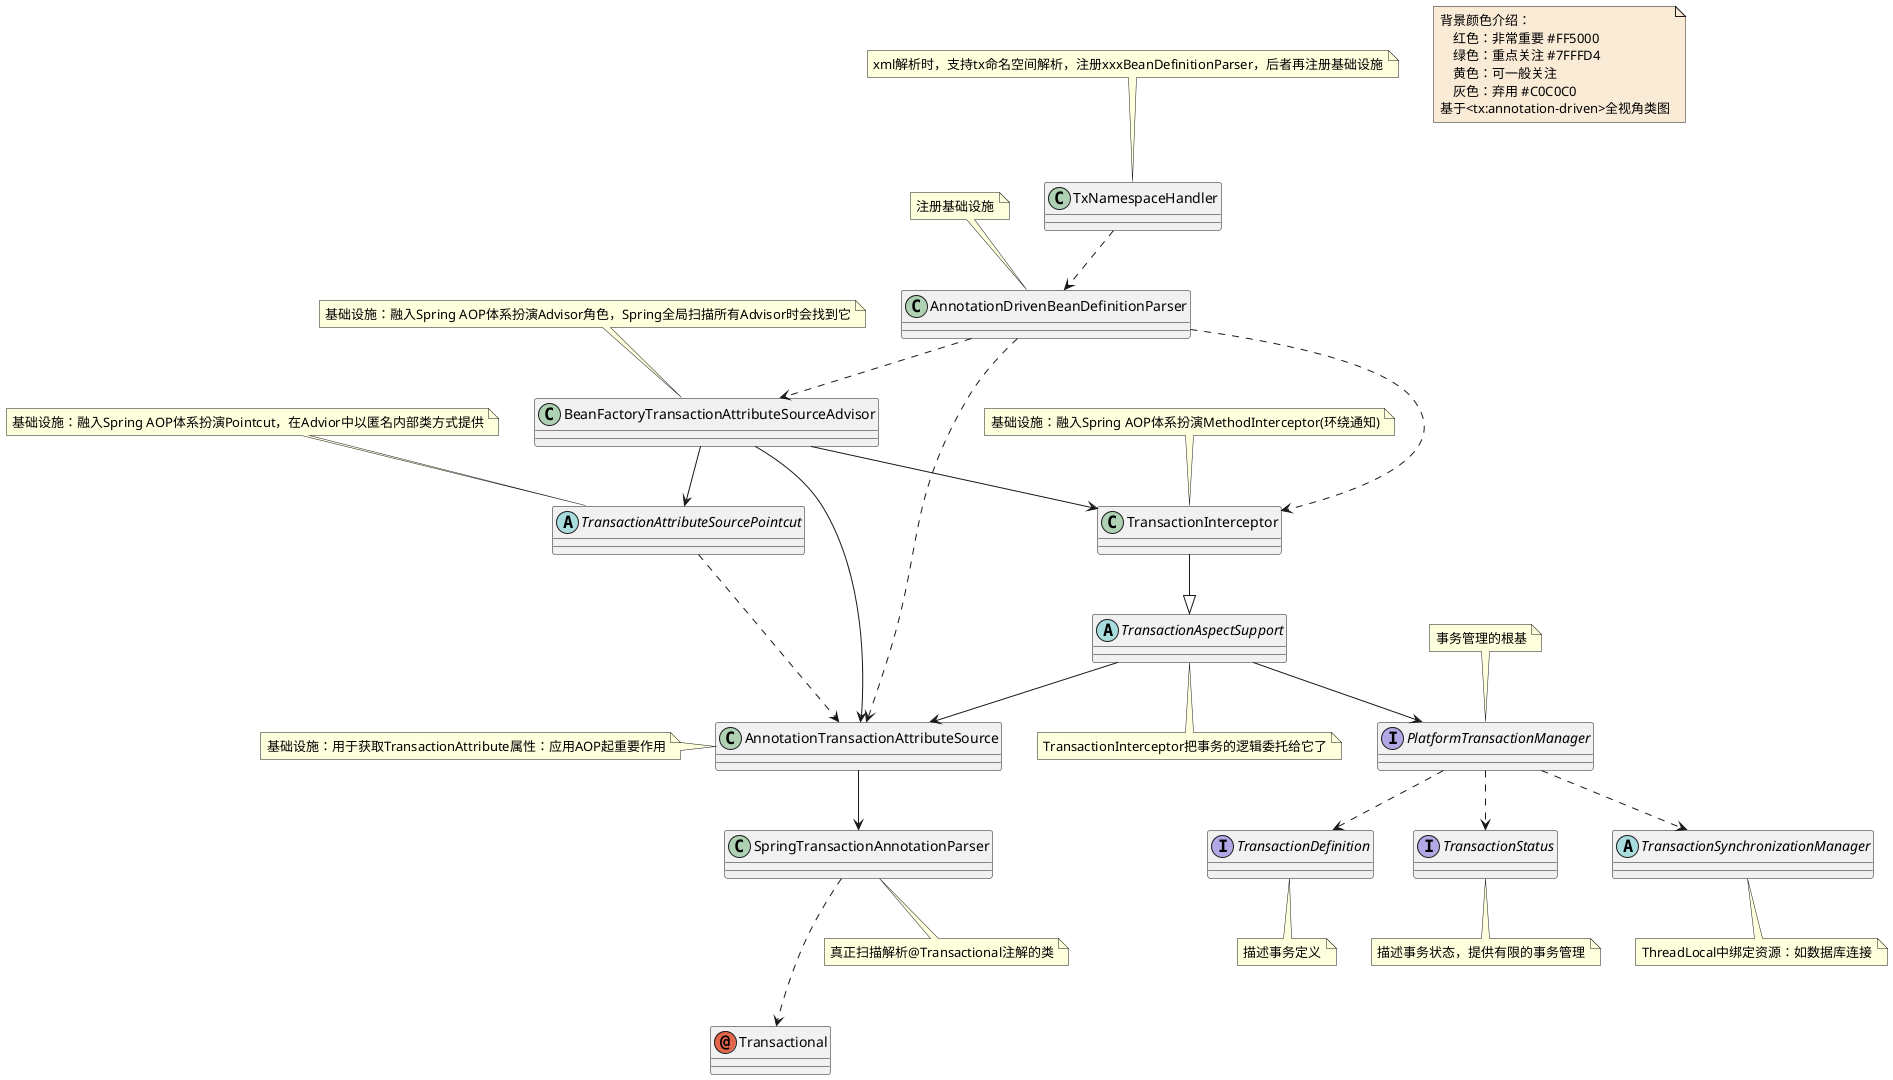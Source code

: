@startuml

note  as N1 #FAEBD7
    背景颜色介绍：
        红色：非常重要 #FF5000
        绿色：重点关注 #7FFFD4
        黄色：可一般关注
        灰色：弃用 #C0C0C0
    基于<tx:annotation-driven>全视角类图
end note


class AnnotationDrivenBeanDefinitionParser
note top :注册基础设施

class AnnotationTransactionAttributeSource
note left : 基础设施：用于获取TransactionAttribute属性：应用AOP起重要作用

class BeanFactoryTransactionAttributeSourceAdvisor
note top : 基础设施：融入Spring AOP体系扮演Advisor角色，Spring全局扫描所有Advisor时会找到它

interface PlatformTransactionManager
note top : 事务管理的根基

class SpringTransactionAnnotationParser
note bottom : 真正扫描解析@Transactional注解的类

annotation Transactional

abstract class TransactionAspectSupport
note bottom : TransactionInterceptor把事务的逻辑委托给它了


abstract class TransactionAttributeSourcePointcut
note top : 基础设施：融入Spring AOP体系扮演Pointcut，在Advior中以匿名内部类方式提供


interface TransactionDefinition
note bottom : 描述事务定义

class TransactionInterceptor
note top : 基础设施：融入Spring AOP体系扮演MethodInterceptor(环绕通知)

class TxNamespaceHandler
note top :xml解析时，支持tx命名空间解析，注册xxxBeanDefinitionParser，后者再注册基础设施

interface TransactionStatus
note bottom : 描述事务状态，提供有限的事务管理

abstract class TransactionSynchronizationManager
note bottom : ThreadLocal中绑定资源：如数据库连接

AnnotationDrivenBeanDefinitionParser ..> AnnotationTransactionAttributeSource
AnnotationDrivenBeanDefinitionParser ..> BeanFactoryTransactionAttributeSourceAdvisor
AnnotationDrivenBeanDefinitionParser ..> TransactionInterceptor


AnnotationTransactionAttributeSource --> SpringTransactionAnnotationParser

BeanFactoryTransactionAttributeSourceAdvisor --> AnnotationTransactionAttributeSource
BeanFactoryTransactionAttributeSourceAdvisor --> TransactionInterceptor
BeanFactoryTransactionAttributeSourceAdvisor --> TransactionAttributeSourcePointcut



PlatformTransactionManager ..> TransactionDefinition
PlatformTransactionManager ..> TransactionStatus
PlatformTransactionManager ..> TransactionSynchronizationManager

SpringTransactionAnnotationParser ...> Transactional


TransactionAspectSupport --> AnnotationTransactionAttributeSource
TransactionAspectSupport --> PlatformTransactionManager


TransactionInterceptor --|> TransactionAspectSupport


TransactionAttributeSourcePointcut ..> AnnotationTransactionAttributeSource


TxNamespaceHandler ..> AnnotationDrivenBeanDefinitionParser

@enduml